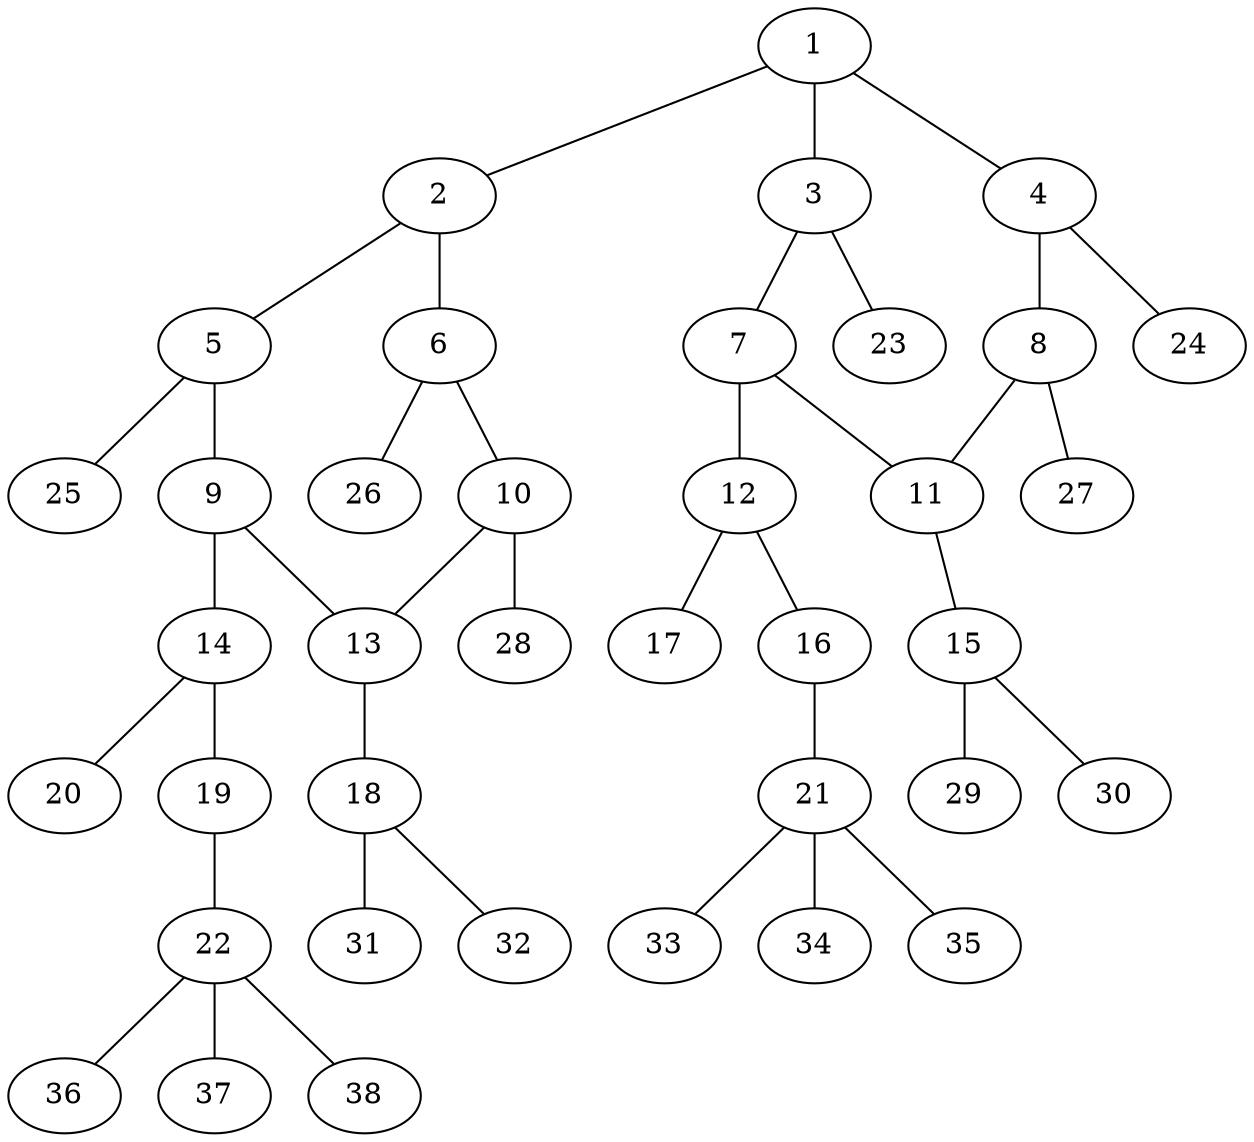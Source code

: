 graph molecule_2418 {
	1	 [chem=C];
	2	 [chem=C];
	1 -- 2	 [valence=1];
	3	 [chem=C];
	1 -- 3	 [valence=1];
	4	 [chem=C];
	1 -- 4	 [valence=2];
	5	 [chem=C];
	2 -- 5	 [valence=2];
	6	 [chem=C];
	2 -- 6	 [valence=1];
	7	 [chem=C];
	3 -- 7	 [valence=2];
	23	 [chem=H];
	3 -- 23	 [valence=1];
	8	 [chem=C];
	4 -- 8	 [valence=1];
	24	 [chem=H];
	4 -- 24	 [valence=1];
	9	 [chem=C];
	5 -- 9	 [valence=1];
	25	 [chem=H];
	5 -- 25	 [valence=1];
	10	 [chem=C];
	6 -- 10	 [valence=2];
	26	 [chem=H];
	6 -- 26	 [valence=1];
	11	 [chem=C];
	7 -- 11	 [valence=1];
	12	 [chem=C];
	7 -- 12	 [valence=1];
	8 -- 11	 [valence=2];
	27	 [chem=H];
	8 -- 27	 [valence=1];
	13	 [chem=C];
	9 -- 13	 [valence=2];
	14	 [chem=C];
	9 -- 14	 [valence=1];
	10 -- 13	 [valence=1];
	28	 [chem=H];
	10 -- 28	 [valence=1];
	15	 [chem=N];
	11 -- 15	 [valence=1];
	16	 [chem=O];
	12 -- 16	 [valence=1];
	17	 [chem=O];
	12 -- 17	 [valence=2];
	18	 [chem=N];
	13 -- 18	 [valence=1];
	19	 [chem=O];
	14 -- 19	 [valence=1];
	20	 [chem=O];
	14 -- 20	 [valence=2];
	29	 [chem=H];
	15 -- 29	 [valence=1];
	30	 [chem=H];
	15 -- 30	 [valence=1];
	21	 [chem=C];
	16 -- 21	 [valence=1];
	31	 [chem=H];
	18 -- 31	 [valence=1];
	32	 [chem=H];
	18 -- 32	 [valence=1];
	22	 [chem=C];
	19 -- 22	 [valence=1];
	33	 [chem=H];
	21 -- 33	 [valence=1];
	34	 [chem=H];
	21 -- 34	 [valence=1];
	35	 [chem=H];
	21 -- 35	 [valence=1];
	36	 [chem=H];
	22 -- 36	 [valence=1];
	37	 [chem=H];
	22 -- 37	 [valence=1];
	38	 [chem=H];
	22 -- 38	 [valence=1];
}
